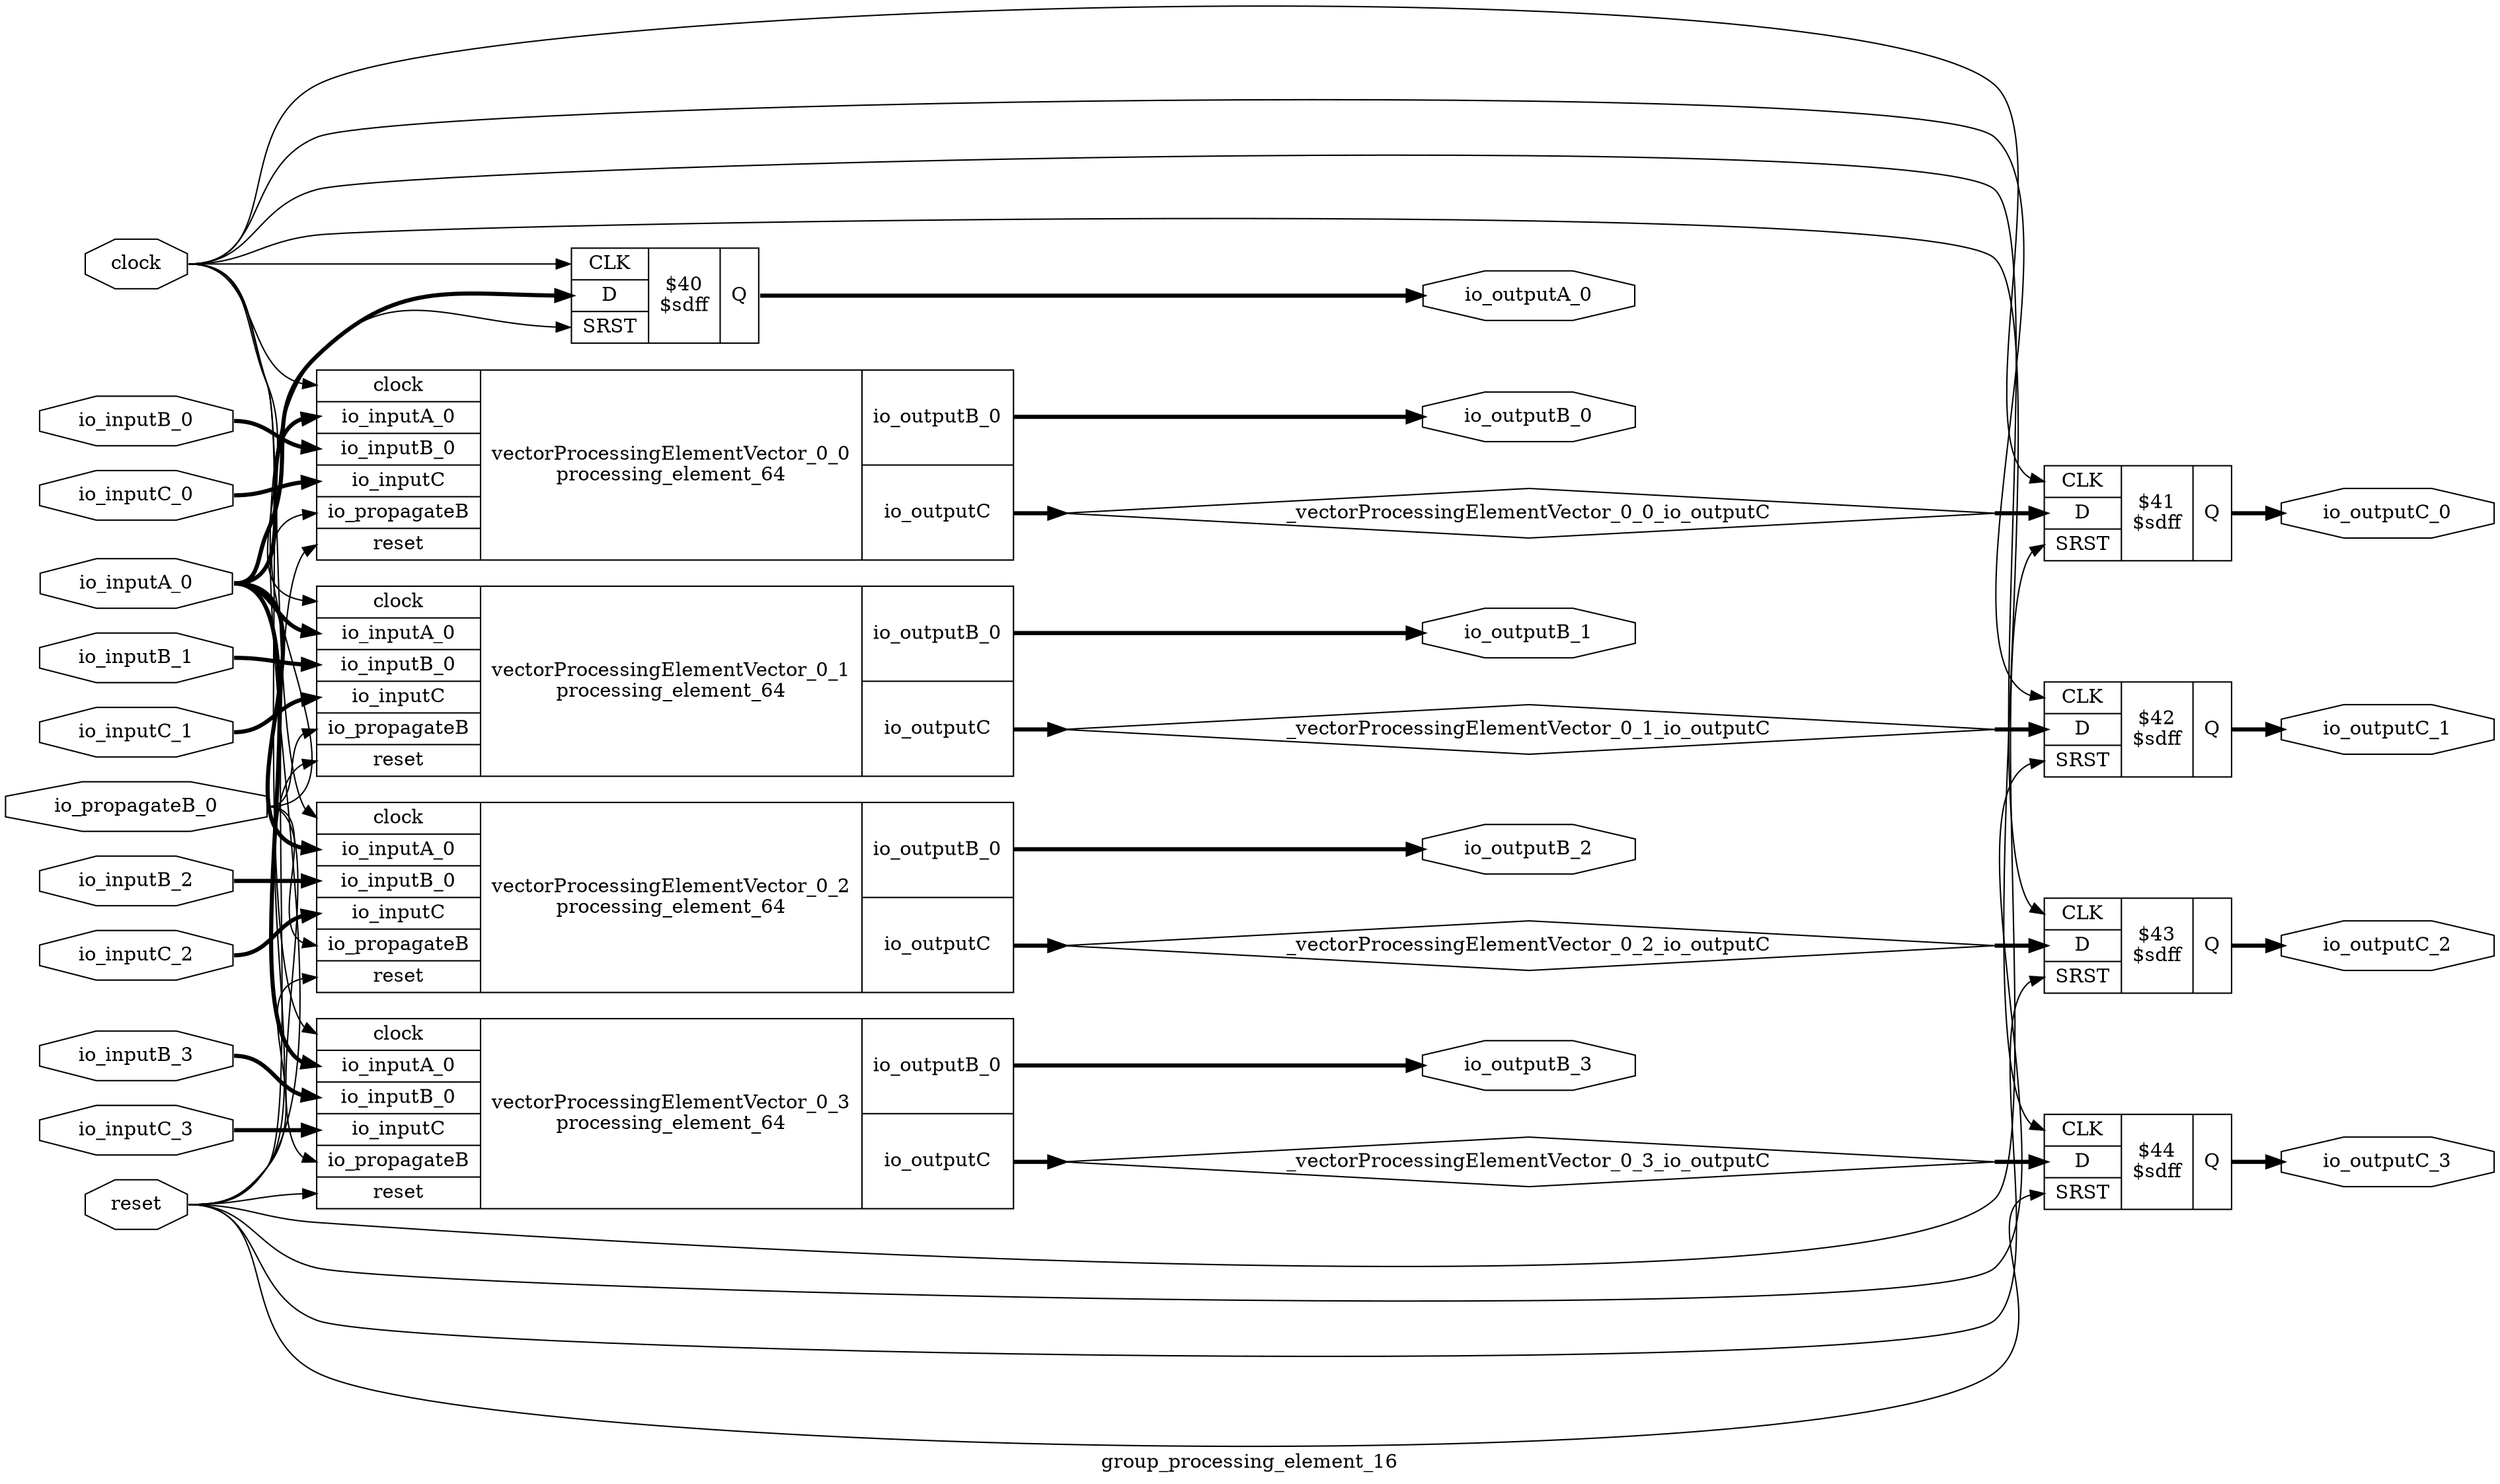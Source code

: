 digraph "group_processing_element_16" {
label="group_processing_element_16";
rankdir="LR";
remincross=true;
n1 [ shape=diamond, label="_vectorProcessingElementVector_0_0_io_outputC", color="black", fontcolor="black"];
n2 [ shape=diamond, label="_vectorProcessingElementVector_0_1_io_outputC", color="black", fontcolor="black"];
n3 [ shape=diamond, label="_vectorProcessingElementVector_0_2_io_outputC", color="black", fontcolor="black"];
n4 [ shape=diamond, label="_vectorProcessingElementVector_0_3_io_outputC", color="black", fontcolor="black"];
n5 [ shape=octagon, label="clock", color="black", fontcolor="black"];
n6 [ shape=octagon, label="io_inputA_0", color="black", fontcolor="black"];
n7 [ shape=octagon, label="io_inputB_0", color="black", fontcolor="black"];
n8 [ shape=octagon, label="io_inputB_1", color="black", fontcolor="black"];
n9 [ shape=octagon, label="io_inputB_2", color="black", fontcolor="black"];
n10 [ shape=octagon, label="io_inputB_3", color="black", fontcolor="black"];
n11 [ shape=octagon, label="io_inputC_0", color="black", fontcolor="black"];
n12 [ shape=octagon, label="io_inputC_1", color="black", fontcolor="black"];
n13 [ shape=octagon, label="io_inputC_2", color="black", fontcolor="black"];
n14 [ shape=octagon, label="io_inputC_3", color="black", fontcolor="black"];
n15 [ shape=octagon, label="io_outputA_0", color="black", fontcolor="black"];
n16 [ shape=octagon, label="io_outputB_0", color="black", fontcolor="black"];
n17 [ shape=octagon, label="io_outputB_1", color="black", fontcolor="black"];
n18 [ shape=octagon, label="io_outputB_2", color="black", fontcolor="black"];
n19 [ shape=octagon, label="io_outputB_3", color="black", fontcolor="black"];
n20 [ shape=octagon, label="io_outputC_0", color="black", fontcolor="black"];
n21 [ shape=octagon, label="io_outputC_1", color="black", fontcolor="black"];
n22 [ shape=octagon, label="io_outputC_2", color="black", fontcolor="black"];
n23 [ shape=octagon, label="io_outputC_3", color="black", fontcolor="black"];
n24 [ shape=octagon, label="io_propagateB_0", color="black", fontcolor="black"];
n25 [ shape=octagon, label="reset", color="black", fontcolor="black"];
c30 [ shape=record, label="{{<p26> CLK|<p27> D|<p28> SRST}|$40\n$sdff|{<p29> Q}}",  ];
c31 [ shape=record, label="{{<p26> CLK|<p27> D|<p28> SRST}|$41\n$sdff|{<p29> Q}}",  ];
c32 [ shape=record, label="{{<p26> CLK|<p27> D|<p28> SRST}|$42\n$sdff|{<p29> Q}}",  ];
c33 [ shape=record, label="{{<p26> CLK|<p27> D|<p28> SRST}|$43\n$sdff|{<p29> Q}}",  ];
c34 [ shape=record, label="{{<p26> CLK|<p27> D|<p28> SRST}|$44\n$sdff|{<p29> Q}}",  ];
c38 [ shape=record, label="{{<p5> clock|<p6> io_inputA_0|<p7> io_inputB_0|<p35> io_inputC|<p36> io_propagateB|<p25> reset}|vectorProcessingElementVector_0_0\nprocessing_element_64|{<p16> io_outputB_0|<p37> io_outputC}}",  ];
c39 [ shape=record, label="{{<p5> clock|<p6> io_inputA_0|<p7> io_inputB_0|<p35> io_inputC|<p36> io_propagateB|<p25> reset}|vectorProcessingElementVector_0_1\nprocessing_element_64|{<p16> io_outputB_0|<p37> io_outputC}}",  ];
c40 [ shape=record, label="{{<p5> clock|<p6> io_inputA_0|<p7> io_inputB_0|<p35> io_inputC|<p36> io_propagateB|<p25> reset}|vectorProcessingElementVector_0_2\nprocessing_element_64|{<p16> io_outputB_0|<p37> io_outputC}}",  ];
c41 [ shape=record, label="{{<p5> clock|<p6> io_inputA_0|<p7> io_inputB_0|<p35> io_inputC|<p36> io_propagateB|<p25> reset}|vectorProcessingElementVector_0_3\nprocessing_element_64|{<p16> io_outputB_0|<p37> io_outputC}}",  ];
c38:p37:e -> n1:w [color="black", fontcolor="black", style="setlinewidth(3)", label=""];
n1:e -> c31:p27:w [color="black", fontcolor="black", style="setlinewidth(3)", label=""];
n10:e -> c41:p7:w [color="black", fontcolor="black", style="setlinewidth(3)", label=""];
n11:e -> c38:p35:w [color="black", fontcolor="black", style="setlinewidth(3)", label=""];
n12:e -> c39:p35:w [color="black", fontcolor="black", style="setlinewidth(3)", label=""];
n13:e -> c40:p35:w [color="black", fontcolor="black", style="setlinewidth(3)", label=""];
n14:e -> c41:p35:w [color="black", fontcolor="black", style="setlinewidth(3)", label=""];
c30:p29:e -> n15:w [color="black", fontcolor="black", style="setlinewidth(3)", label=""];
c38:p16:e -> n16:w [color="black", fontcolor="black", style="setlinewidth(3)", label=""];
c39:p16:e -> n17:w [color="black", fontcolor="black", style="setlinewidth(3)", label=""];
c40:p16:e -> n18:w [color="black", fontcolor="black", style="setlinewidth(3)", label=""];
c41:p16:e -> n19:w [color="black", fontcolor="black", style="setlinewidth(3)", label=""];
c39:p37:e -> n2:w [color="black", fontcolor="black", style="setlinewidth(3)", label=""];
n2:e -> c32:p27:w [color="black", fontcolor="black", style="setlinewidth(3)", label=""];
c31:p29:e -> n20:w [color="black", fontcolor="black", style="setlinewidth(3)", label=""];
c32:p29:e -> n21:w [color="black", fontcolor="black", style="setlinewidth(3)", label=""];
c33:p29:e -> n22:w [color="black", fontcolor="black", style="setlinewidth(3)", label=""];
c34:p29:e -> n23:w [color="black", fontcolor="black", style="setlinewidth(3)", label=""];
n24:e -> c38:p36:w [color="black", fontcolor="black", label=""];
n24:e -> c39:p36:w [color="black", fontcolor="black", label=""];
n24:e -> c40:p36:w [color="black", fontcolor="black", label=""];
n24:e -> c41:p36:w [color="black", fontcolor="black", label=""];
n25:e -> c30:p28:w [color="black", fontcolor="black", label=""];
n25:e -> c31:p28:w [color="black", fontcolor="black", label=""];
n25:e -> c32:p28:w [color="black", fontcolor="black", label=""];
n25:e -> c33:p28:w [color="black", fontcolor="black", label=""];
n25:e -> c34:p28:w [color="black", fontcolor="black", label=""];
n25:e -> c38:p25:w [color="black", fontcolor="black", label=""];
n25:e -> c39:p25:w [color="black", fontcolor="black", label=""];
n25:e -> c40:p25:w [color="black", fontcolor="black", label=""];
n25:e -> c41:p25:w [color="black", fontcolor="black", label=""];
c40:p37:e -> n3:w [color="black", fontcolor="black", style="setlinewidth(3)", label=""];
n3:e -> c33:p27:w [color="black", fontcolor="black", style="setlinewidth(3)", label=""];
c41:p37:e -> n4:w [color="black", fontcolor="black", style="setlinewidth(3)", label=""];
n4:e -> c34:p27:w [color="black", fontcolor="black", style="setlinewidth(3)", label=""];
n5:e -> c30:p26:w [color="black", fontcolor="black", label=""];
n5:e -> c31:p26:w [color="black", fontcolor="black", label=""];
n5:e -> c32:p26:w [color="black", fontcolor="black", label=""];
n5:e -> c33:p26:w [color="black", fontcolor="black", label=""];
n5:e -> c34:p26:w [color="black", fontcolor="black", label=""];
n5:e -> c38:p5:w [color="black", fontcolor="black", label=""];
n5:e -> c39:p5:w [color="black", fontcolor="black", label=""];
n5:e -> c40:p5:w [color="black", fontcolor="black", label=""];
n5:e -> c41:p5:w [color="black", fontcolor="black", label=""];
n6:e -> c30:p27:w [color="black", fontcolor="black", style="setlinewidth(3)", label=""];
n6:e -> c38:p6:w [color="black", fontcolor="black", style="setlinewidth(3)", label=""];
n6:e -> c39:p6:w [color="black", fontcolor="black", style="setlinewidth(3)", label=""];
n6:e -> c40:p6:w [color="black", fontcolor="black", style="setlinewidth(3)", label=""];
n6:e -> c41:p6:w [color="black", fontcolor="black", style="setlinewidth(3)", label=""];
n7:e -> c38:p7:w [color="black", fontcolor="black", style="setlinewidth(3)", label=""];
n8:e -> c39:p7:w [color="black", fontcolor="black", style="setlinewidth(3)", label=""];
n9:e -> c40:p7:w [color="black", fontcolor="black", style="setlinewidth(3)", label=""];
}
digraph "multiplier" {
label="multiplier";
rankdir="LR";
remincross=true;
n2 [ shape=octagon, label="clock", color="black", fontcolor="black"];
n3 [ shape=octagon, label="io_inputA_0", color="black", fontcolor="black"];
n4 [ shape=octagon, label="io_inputB_0", color="black", fontcolor="black"];
n5 [ shape=octagon, label="io_output_0", color="black", fontcolor="black"];
n6 [ shape=octagon, label="reset", color="black", fontcolor="black"];
c11 [ shape=record, label="{{<p7> CLK|<p8> D|<p9> SRST}|$48\n$sdff|{<p10> Q}}",  ];
c15 [ shape=record, label="{{<p12> A|<p13> B}|$2\n$mul|{<p14> Y}}",  ];
x0 [ shape=record, style=rounded, label="<s8> 8x 7:7 - 15:8 |<s0> 7:0 - 7:0 ", color="black", fontcolor="black" ];
x0:e -> c15:p12:w [arrowhead=odiamond, arrowtail=odiamond, dir=both, color="black", fontcolor="black", style="setlinewidth(3)", label=""];
x1 [ shape=record, style=rounded, label="<s8> 8x 7:7 - 15:8 |<s0> 7:0 - 7:0 ", color="black", fontcolor="black" ];
x1:e -> c15:p13:w [arrowhead=odiamond, arrowtail=odiamond, dir=both, color="black", fontcolor="black", style="setlinewidth(3)", label=""];
c15:p14:e -> c11:p8:w [color="black", fontcolor="black", style="setlinewidth(3)", label=""];
n2:e -> c11:p7:w [color="black", fontcolor="black", label=""];
n3:e -> x0:s0:w [color="black", fontcolor="black", style="setlinewidth(3)", label=""];
n3:e -> x0:s8:w [color="black", fontcolor="black", style="setlinewidth(3)", label=""];
n4:e -> x1:s0:w [color="black", fontcolor="black", style="setlinewidth(3)", label=""];
n4:e -> x1:s8:w [color="black", fontcolor="black", style="setlinewidth(3)", label=""];
c11:p10:e -> n5:w [color="black", fontcolor="black", style="setlinewidth(3)", label=""];
n6:e -> c11:p9:w [color="black", fontcolor="black", label=""];
}
digraph "processing_element_64" {
label="processing_element_64";
rankdir="LR";
remincross=true;
n2 [ shape=diamond, label="_multiplyResult_multiplier_io_output_0", color="black", fontcolor="black"];
n3 [ shape=octagon, label="clock", color="black", fontcolor="black"];
n4 [ shape=octagon, label="io_inputA_0", color="black", fontcolor="black"];
n5 [ shape=octagon, label="io_inputB_0", color="black", fontcolor="black"];
n6 [ shape=octagon, label="io_inputC", color="black", fontcolor="black"];
n7 [ shape=octagon, label="io_outputB_0", color="black", fontcolor="black"];
n8 [ shape=octagon, label="io_outputC", color="black", fontcolor="black"];
n9 [ shape=diamond, label="io_outputC_REG", color="black", fontcolor="black"];
n10 [ shape=octagon, label="io_propagateB", color="black", fontcolor="black"];
n11 [ shape=octagon, label="reset", color="black", fontcolor="black"];
c15 [ shape=record, label="{{<p12> A|<p13> B}|$4\n$add|{<p14> Y}}",  ];
x0 [ shape=record, style=rounded, label="<s2> 2x 15:15 - 17:16 |<s0> 15:0 - 15:0 ", color="black", fontcolor="black" ];
x0:e -> c15:p12:w [arrowhead=odiamond, arrowtail=odiamond, dir=both, color="black", fontcolor="black", style="setlinewidth(3)", label=""];
x1 [ shape=record, style=rounded, label="<s1> 16:16 - 17:17 |<s0> 16:0 - 16:0 ", color="black", fontcolor="black" ];
x1:e -> c15:p13:w [arrowhead=odiamond, arrowtail=odiamond, dir=both, color="black", fontcolor="black", style="setlinewidth(3)", label=""];
c21 [ shape=record, label="{{<p16> CLK|<p17> D|<p18> EN|<p19> SRST}|$46\n$sdffe|{<p20> Q}}",  ];
c22 [ shape=record, label="{{<p16> CLK|<p17> D|<p19> SRST}|$47\n$sdff|{<p20> Q}}",  ];
c24 [ shape=record, label="{{<p3> clock|<p4> io_inputA_0|<p5> io_inputB_0|<p11> reset}|multiplyResult_multiplier\nmultiplier|{<p23> io_output_0}}",  ];
x2 [ shape=record, style=rounded, label="<s0> 16:0 - 16:0 ", color="black", fontcolor="black" ];
c15:p14:e -> c22:p17:w [color="black", fontcolor="black", style="setlinewidth(3)", label=""];
n10:e -> c21:p18:w [color="black", fontcolor="black", label=""];
n11:e -> c21:p19:w [color="black", fontcolor="black", label=""];
n11:e -> c22:p19:w [color="black", fontcolor="black", label=""];
n11:e -> c24:p11:w [color="black", fontcolor="black", label=""];
c24:p23:e -> n2:w [color="black", fontcolor="black", style="setlinewidth(3)", label=""];
n2:e -> x0:s0:w [color="black", fontcolor="black", style="setlinewidth(3)", label=""];
n2:e -> x0:s2:w [color="black", fontcolor="black", style="setlinewidth(3)", label=""];
n3:e -> c21:p16:w [color="black", fontcolor="black", label=""];
n3:e -> c22:p16:w [color="black", fontcolor="black", label=""];
n3:e -> c24:p3:w [color="black", fontcolor="black", label=""];
n4:e -> c24:p4:w [color="black", fontcolor="black", style="setlinewidth(3)", label=""];
n5:e -> c21:p17:w [color="black", fontcolor="black", style="setlinewidth(3)", label=""];
n6:e -> x1:s0:w [color="black", fontcolor="black", style="setlinewidth(3)", label=""];
n6:e -> x1:s1:w [color="black", fontcolor="black", label=""];
c21:p20:e -> n7:w [color="black", fontcolor="black", style="setlinewidth(3)", label=""];
n7:e -> c24:p5:w [color="black", fontcolor="black", style="setlinewidth(3)", label=""];
x2:e -> n8:w [color="black", fontcolor="black", style="setlinewidth(3)", label=""];
c22:p20:e -> n9:w [color="black", fontcolor="black", style="setlinewidth(3)", label=""];
n9:e -> x2:s0:w [color="black", fontcolor="black", style="setlinewidth(3)", label=""];
}
